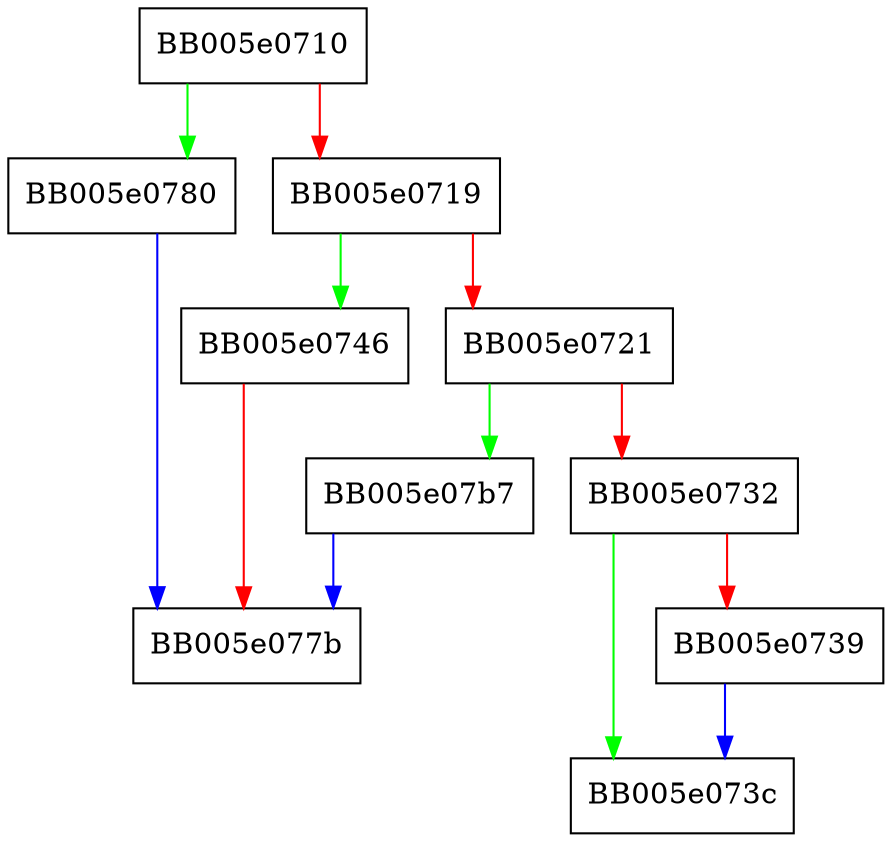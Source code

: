 digraph EVP_PKEY_sign_message_final {
  node [shape="box"];
  graph [splines=ortho];
  BB005e0710 -> BB005e0780 [color="green"];
  BB005e0710 -> BB005e0719 [color="red"];
  BB005e0719 -> BB005e0746 [color="green"];
  BB005e0719 -> BB005e0721 [color="red"];
  BB005e0721 -> BB005e07b7 [color="green"];
  BB005e0721 -> BB005e0732 [color="red"];
  BB005e0732 -> BB005e073c [color="green"];
  BB005e0732 -> BB005e0739 [color="red"];
  BB005e0739 -> BB005e073c [color="blue"];
  BB005e0746 -> BB005e077b [color="red"];
  BB005e0780 -> BB005e077b [color="blue"];
  BB005e07b7 -> BB005e077b [color="blue"];
}